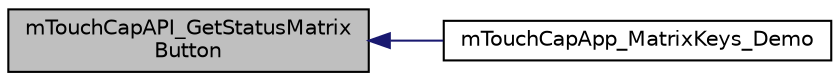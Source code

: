 digraph "mTouchCapAPI_GetStatusMatrixButton"
{
  edge [fontname="Helvetica",fontsize="10",labelfontname="Helvetica",labelfontsize="10"];
  node [fontname="Helvetica",fontsize="10",shape=record];
  rankdir="LR";
  Node1 [label="mTouchCapAPI_GetStatusMatrix\lButton",height=0.2,width=0.4,color="black", fillcolor="grey75", style="filled", fontcolor="black"];
  Node1 -> Node2 [dir="back",color="midnightblue",fontsize="10",style="solid",fontname="Helvetica"];
  Node2 [label="mTouchCapApp_MatrixKeys_Demo",height=0.2,width=0.4,color="black", fillcolor="white", style="filled",URL="$m_touch_cap_app___matrix_keys_8c.html#a60566bdd64a444f711f1485b95434553"];
}
